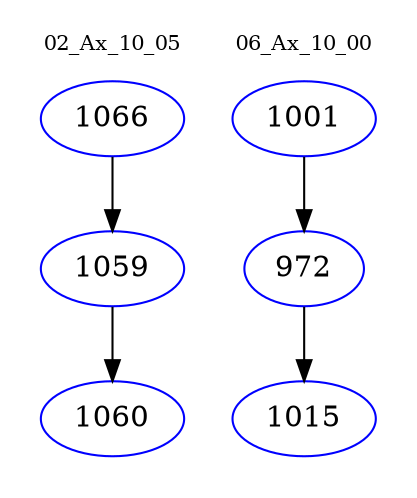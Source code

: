 digraph{
subgraph cluster_0 {
color = white
label = "02_Ax_10_05";
fontsize=10;
T0_1066 [label="1066", color="blue"]
T0_1066 -> T0_1059 [color="black"]
T0_1059 [label="1059", color="blue"]
T0_1059 -> T0_1060 [color="black"]
T0_1060 [label="1060", color="blue"]
}
subgraph cluster_1 {
color = white
label = "06_Ax_10_00";
fontsize=10;
T1_1001 [label="1001", color="blue"]
T1_1001 -> T1_972 [color="black"]
T1_972 [label="972", color="blue"]
T1_972 -> T1_1015 [color="black"]
T1_1015 [label="1015", color="blue"]
}
}
